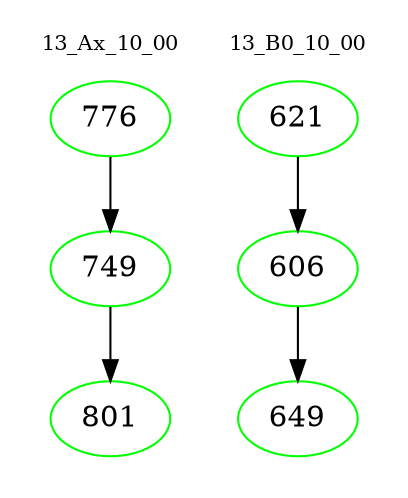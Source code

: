 digraph{
subgraph cluster_0 {
color = white
label = "13_Ax_10_00";
fontsize=10;
T0_776 [label="776", color="green"]
T0_776 -> T0_749 [color="black"]
T0_749 [label="749", color="green"]
T0_749 -> T0_801 [color="black"]
T0_801 [label="801", color="green"]
}
subgraph cluster_1 {
color = white
label = "13_B0_10_00";
fontsize=10;
T1_621 [label="621", color="green"]
T1_621 -> T1_606 [color="black"]
T1_606 [label="606", color="green"]
T1_606 -> T1_649 [color="black"]
T1_649 [label="649", color="green"]
}
}
